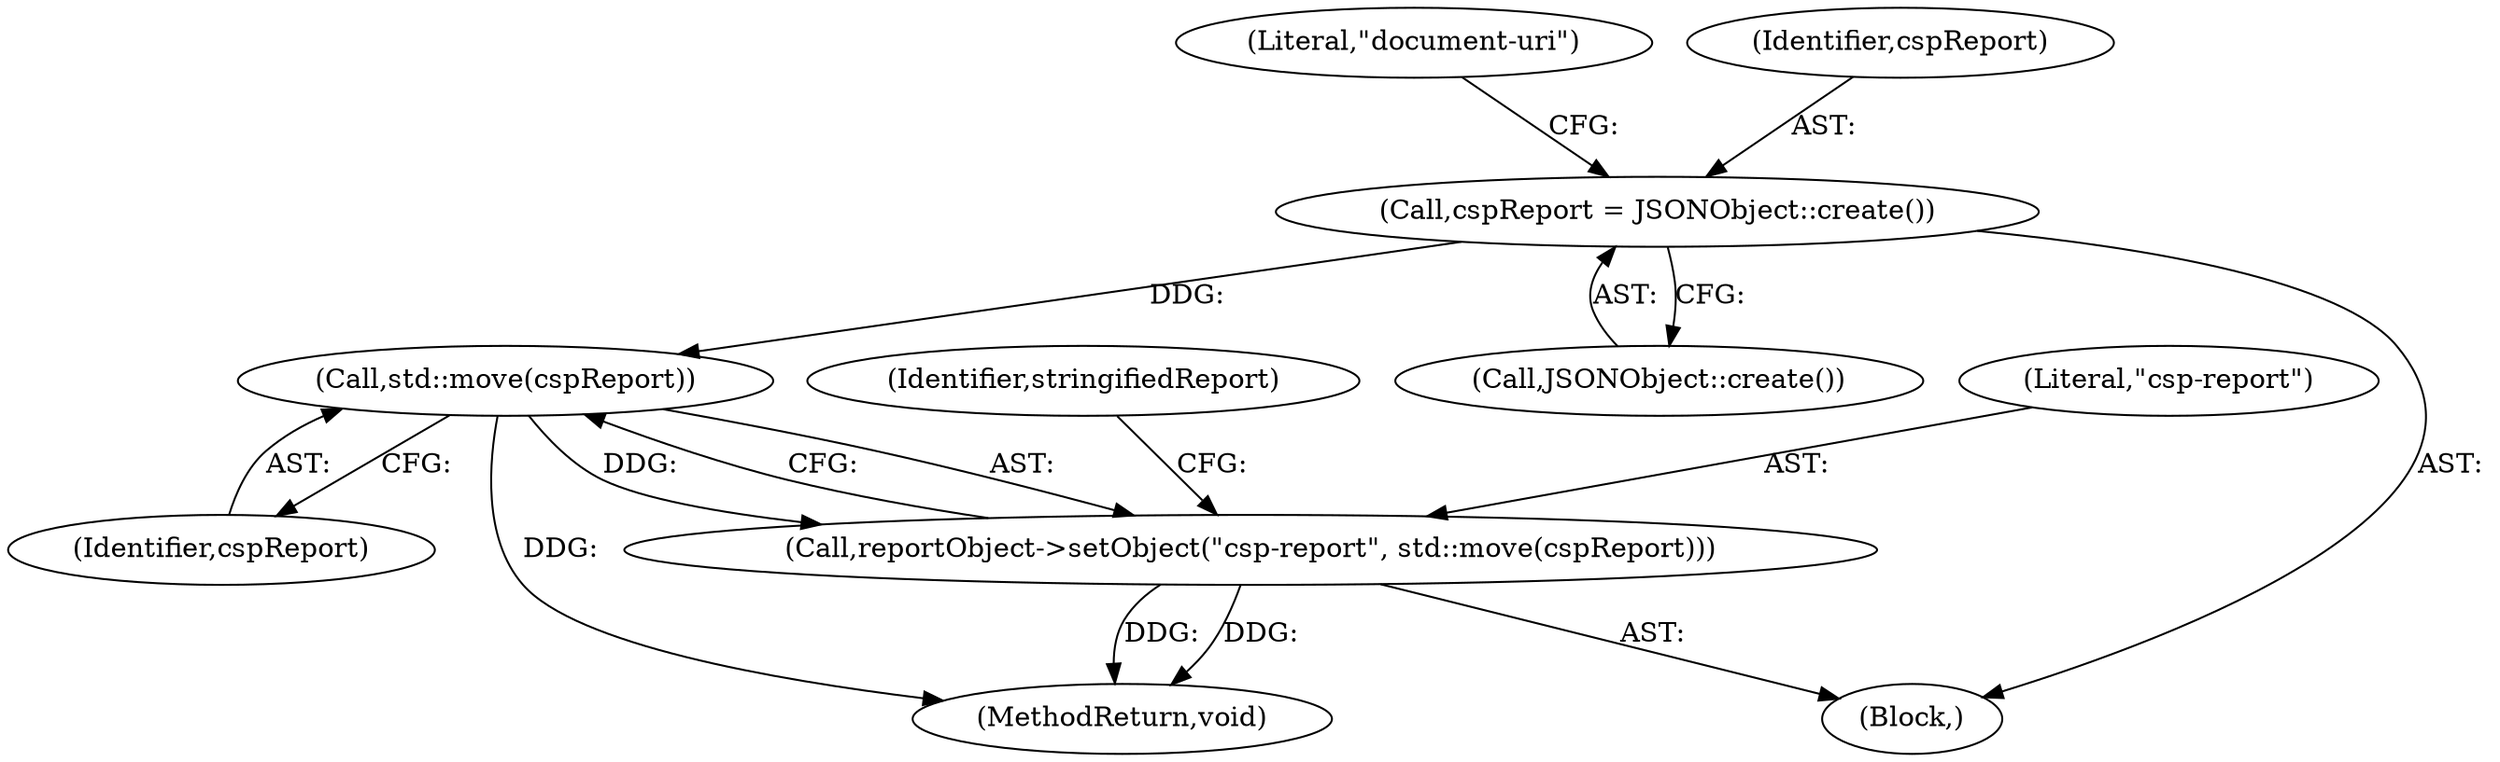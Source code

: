 digraph "0_Chrome_fea16c8b60ff3d0756d5eb392394963b647bc41a_0@API" {
"1000174" [label="(Call,std::move(cspReport))"];
"1000120" [label="(Call,cspReport = JSONObject::create())"];
"1000172" [label="(Call,reportObject->setObject(\"csp-report\", std::move(cspReport)))"];
"1000124" [label="(Literal,\"document-uri\")"];
"1000178" [label="(Identifier,stringifiedReport)"];
"1000174" [label="(Call,std::move(cspReport))"];
"1000175" [label="(Identifier,cspReport)"];
"1000107" [label="(Block,)"];
"1000173" [label="(Literal,\"csp-report\")"];
"1000120" [label="(Call,cspReport = JSONObject::create())"];
"1000172" [label="(Call,reportObject->setObject(\"csp-report\", std::move(cspReport)))"];
"1000122" [label="(Call,JSONObject::create())"];
"1000121" [label="(Identifier,cspReport)"];
"1000232" [label="(MethodReturn,void)"];
"1000174" -> "1000172"  [label="AST: "];
"1000174" -> "1000175"  [label="CFG: "];
"1000175" -> "1000174"  [label="AST: "];
"1000172" -> "1000174"  [label="CFG: "];
"1000174" -> "1000232"  [label="DDG: "];
"1000174" -> "1000172"  [label="DDG: "];
"1000120" -> "1000174"  [label="DDG: "];
"1000120" -> "1000107"  [label="AST: "];
"1000120" -> "1000122"  [label="CFG: "];
"1000121" -> "1000120"  [label="AST: "];
"1000122" -> "1000120"  [label="AST: "];
"1000124" -> "1000120"  [label="CFG: "];
"1000172" -> "1000107"  [label="AST: "];
"1000173" -> "1000172"  [label="AST: "];
"1000178" -> "1000172"  [label="CFG: "];
"1000172" -> "1000232"  [label="DDG: "];
"1000172" -> "1000232"  [label="DDG: "];
}
